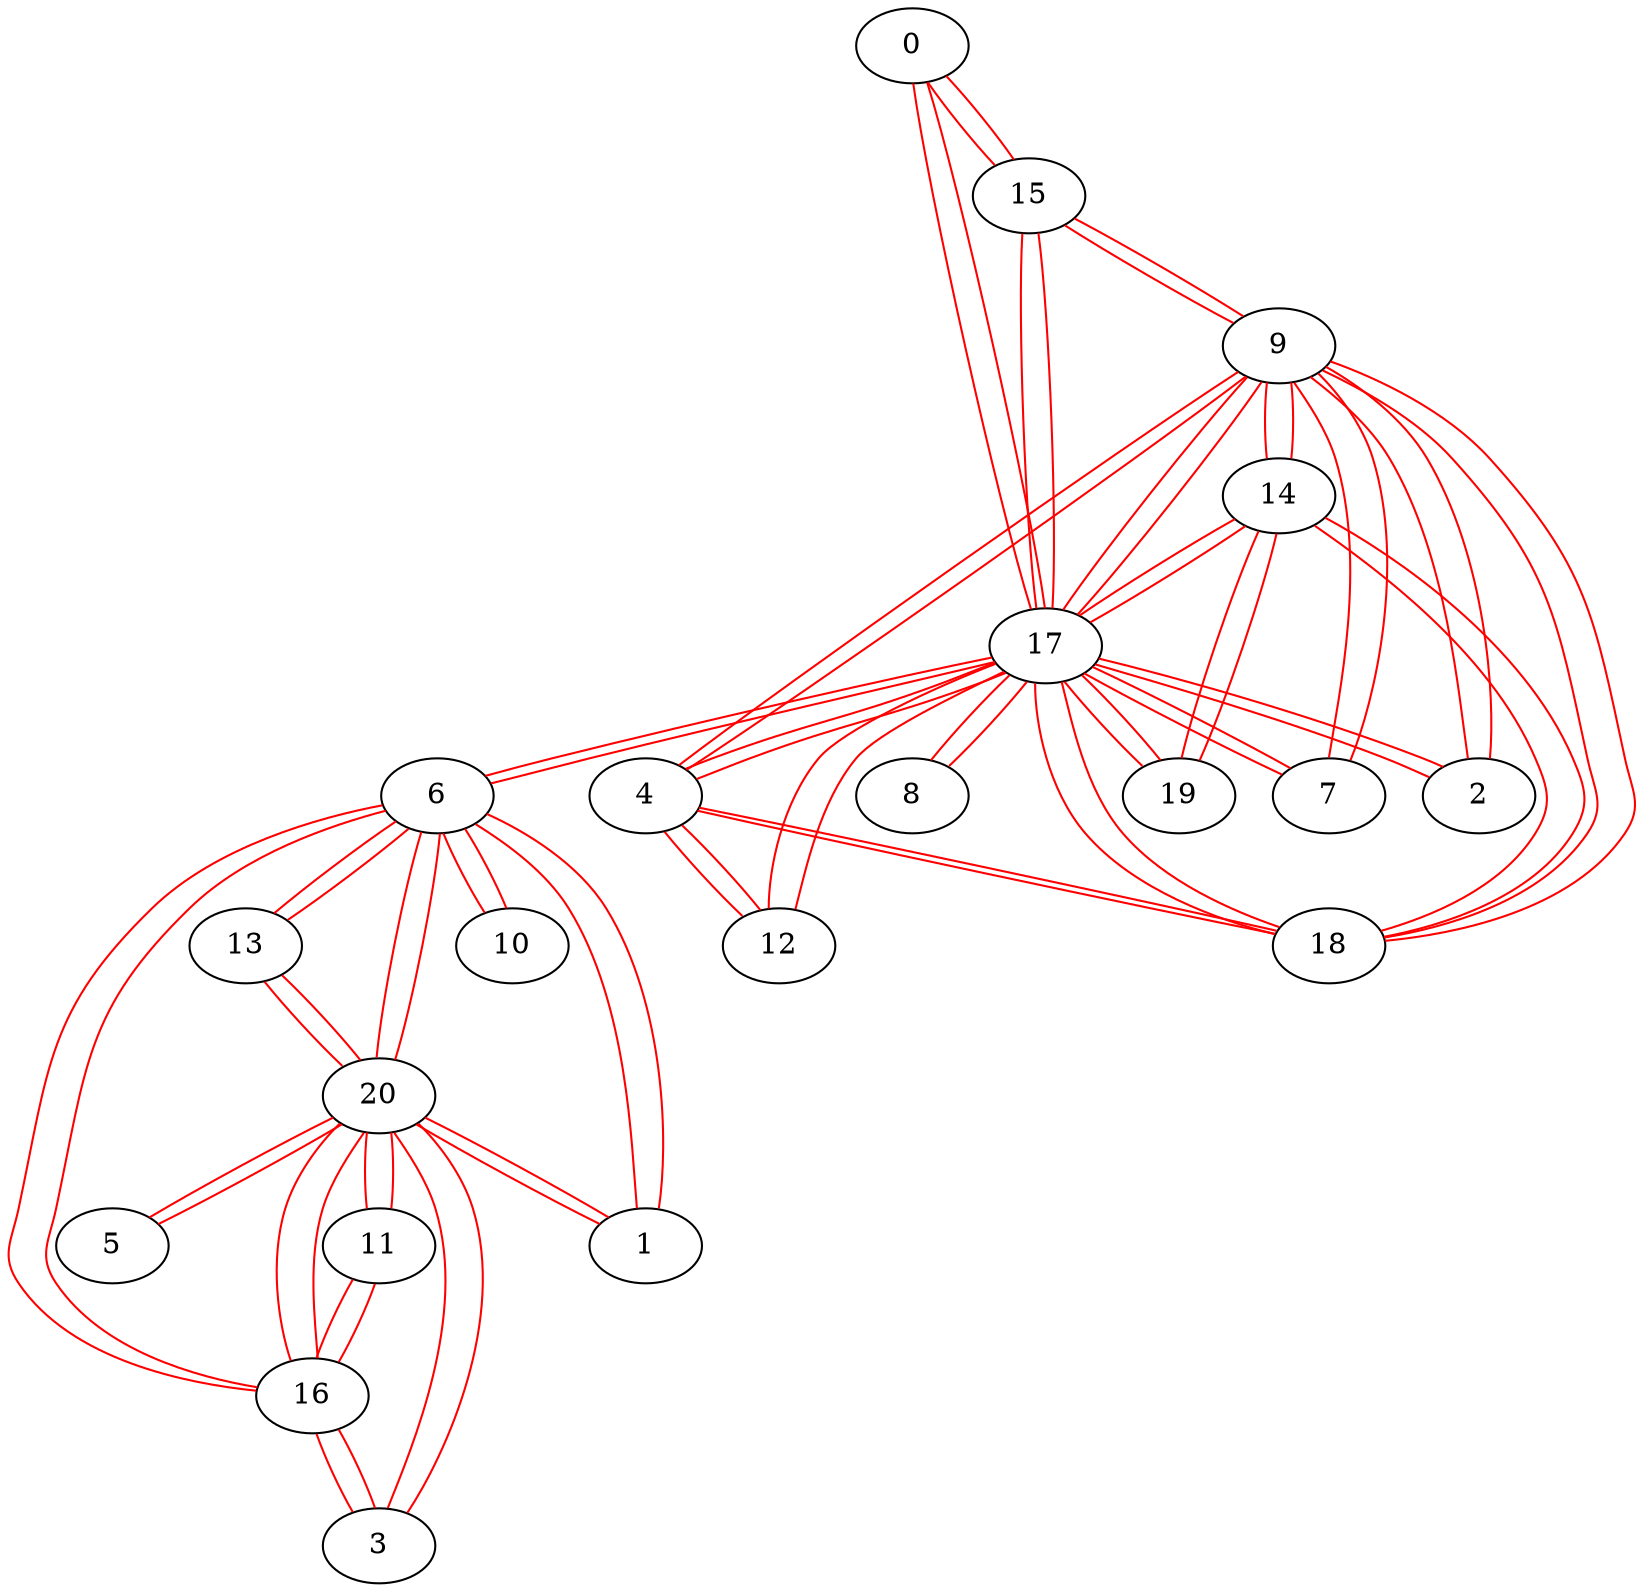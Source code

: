 graph{
0 -- 15 [color=red];
0 -- 17 [color=red];
1 -- 6 [color=red];
1 -- 20 [color=red];
2 -- 9 [color=red];
2 -- 17 [color=red];
3 -- 16 [color=red];
3 -- 20 [color=red];
4 -- 9 [color=red];
4 -- 12 [color=red];
4 -- 17 [color=red];
4 -- 18 [color=red];
5 -- 20 [color=red];
6 -- 1 [color=red];
6 -- 10 [color=red];
6 -- 13 [color=red];
6 -- 16 [color=red];
6 -- 17 [color=red];
6 -- 20 [color=red];
7 -- 9 [color=red];
7 -- 17 [color=red];
8 -- 17 [color=red];
9 -- 2 [color=red];
9 -- 4 [color=red];
9 -- 7 [color=red];
9 -- 14 [color=red];
9 -- 15 [color=red];
9 -- 17 [color=red];
9 -- 18 [color=red];
10 -- 6 [color=red];
11 -- 16 [color=red];
11 -- 20 [color=red];
12 -- 4 [color=red];
12 -- 17 [color=red];
13 -- 6 [color=red];
13 -- 20 [color=red];
14 -- 9 [color=red];
14 -- 17 [color=red];
14 -- 18 [color=red];
14 -- 19 [color=red];
15 -- 0 [color=red];
15 -- 9 [color=red];
15 -- 17 [color=red];
16 -- 3 [color=red];
16 -- 6 [color=red];
16 -- 11 [color=red];
16 -- 20 [color=red];
17 -- 0 [color=red];
17 -- 2 [color=red];
17 -- 4 [color=red];
17 -- 6 [color=red];
17 -- 7 [color=red];
17 -- 8 [color=red];
17 -- 9 [color=red];
17 -- 12 [color=red];
17 -- 14 [color=red];
17 -- 15 [color=red];
17 -- 18 [color=red];
17 -- 19 [color=red];
18 -- 4 [color=red];
18 -- 9 [color=red];
18 -- 14 [color=red];
18 -- 17 [color=red];
19 -- 14 [color=red];
19 -- 17 [color=red];
20 -- 1 [color=red];
20 -- 3 [color=red];
20 -- 5 [color=red];
20 -- 6 [color=red];
20 -- 11 [color=red];
20 -- 13 [color=red];
20 -- 16 [color=red];
}
